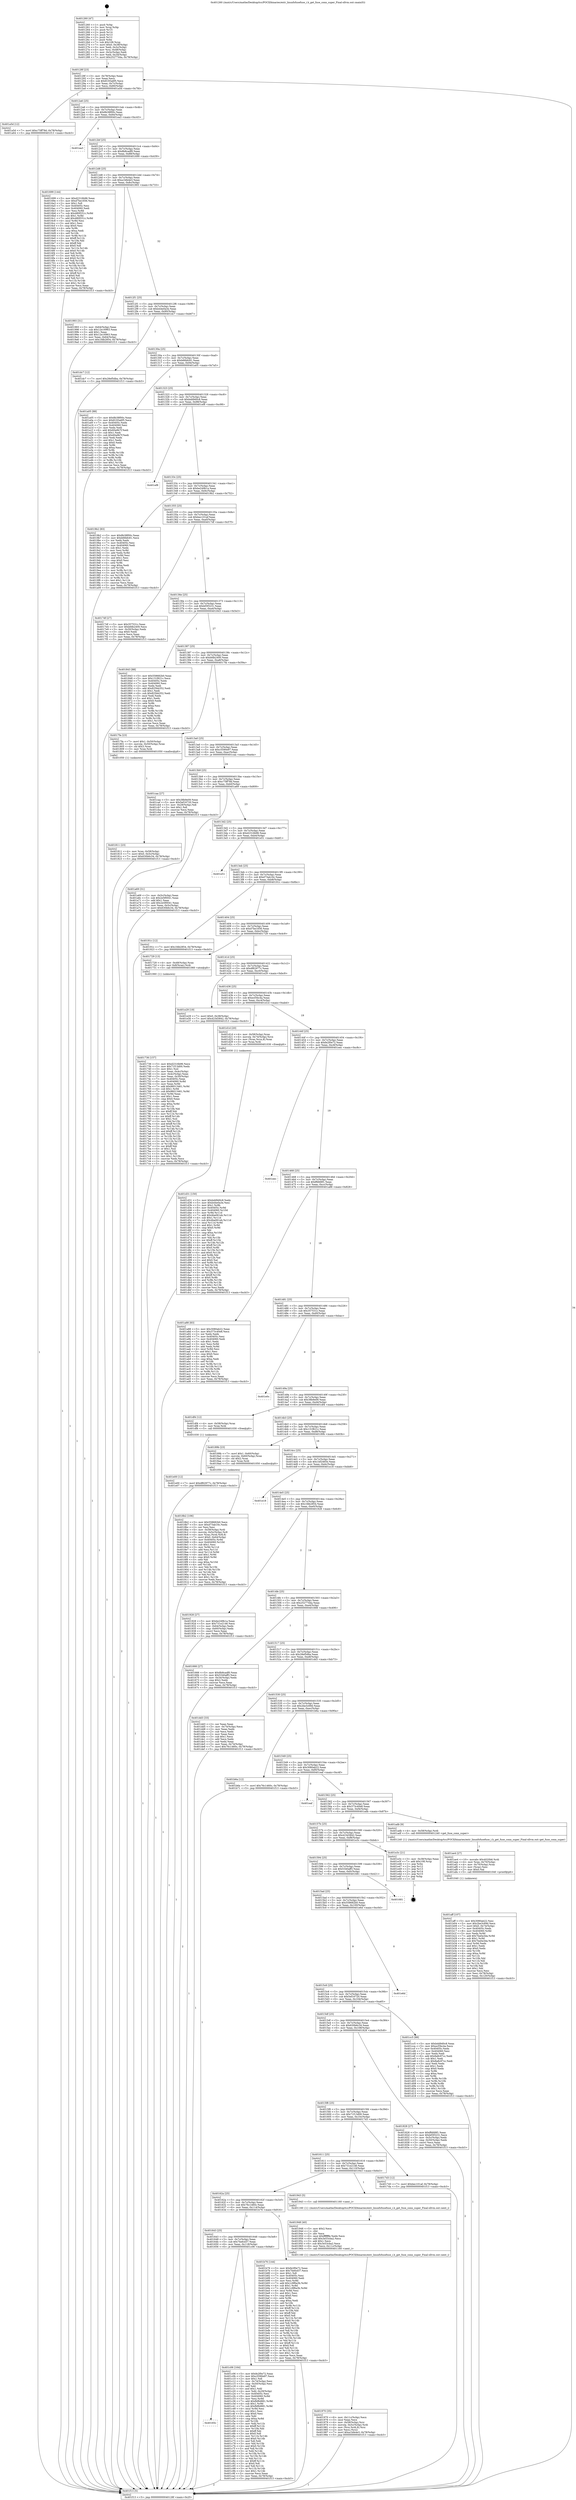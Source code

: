 digraph "0x401260" {
  label = "0x401260 (/mnt/c/Users/mathe/Desktop/tcc/POCII/binaries/extr_linuxfsfusefuse_i.h_get_fuse_conn_super_Final-ollvm.out::main(0))"
  labelloc = "t"
  node[shape=record]

  Entry [label="",width=0.3,height=0.3,shape=circle,fillcolor=black,style=filled]
  "0x40128f" [label="{
     0x40128f [23]\l
     | [instrs]\l
     &nbsp;&nbsp;0x40128f \<+3\>: mov -0x78(%rbp),%eax\l
     &nbsp;&nbsp;0x401292 \<+2\>: mov %eax,%ecx\l
     &nbsp;&nbsp;0x401294 \<+6\>: sub $0x8193a6f5,%ecx\l
     &nbsp;&nbsp;0x40129a \<+3\>: mov %eax,-0x7c(%rbp)\l
     &nbsp;&nbsp;0x40129d \<+3\>: mov %ecx,-0x80(%rbp)\l
     &nbsp;&nbsp;0x4012a0 \<+6\>: je 0000000000401a5d \<main+0x7fd\>\l
  }"]
  "0x401a5d" [label="{
     0x401a5d [12]\l
     | [instrs]\l
     &nbsp;&nbsp;0x401a5d \<+7\>: movl $0xc75ff78d,-0x78(%rbp)\l
     &nbsp;&nbsp;0x401a64 \<+5\>: jmp 0000000000401f13 \<main+0xcb3\>\l
  }"]
  "0x4012a6" [label="{
     0x4012a6 [25]\l
     | [instrs]\l
     &nbsp;&nbsp;0x4012a6 \<+5\>: jmp 00000000004012ab \<main+0x4b\>\l
     &nbsp;&nbsp;0x4012ab \<+3\>: mov -0x7c(%rbp),%eax\l
     &nbsp;&nbsp;0x4012ae \<+5\>: sub $0x8b38f00c,%eax\l
     &nbsp;&nbsp;0x4012b3 \<+6\>: mov %eax,-0x84(%rbp)\l
     &nbsp;&nbsp;0x4012b9 \<+6\>: je 0000000000401ea3 \<main+0xc43\>\l
  }"]
  Exit [label="",width=0.3,height=0.3,shape=circle,fillcolor=black,style=filled,peripheries=2]
  "0x401ea3" [label="{
     0x401ea3\l
  }", style=dashed]
  "0x4012bf" [label="{
     0x4012bf [25]\l
     | [instrs]\l
     &nbsp;&nbsp;0x4012bf \<+5\>: jmp 00000000004012c4 \<main+0x64\>\l
     &nbsp;&nbsp;0x4012c4 \<+3\>: mov -0x7c(%rbp),%eax\l
     &nbsp;&nbsp;0x4012c7 \<+5\>: sub $0x8b8cadf0,%eax\l
     &nbsp;&nbsp;0x4012cc \<+6\>: mov %eax,-0x88(%rbp)\l
     &nbsp;&nbsp;0x4012d2 \<+6\>: je 0000000000401699 \<main+0x439\>\l
  }"]
  "0x401e00" [label="{
     0x401e00 [12]\l
     | [instrs]\l
     &nbsp;&nbsp;0x401e00 \<+7\>: movl $0xdf62977c,-0x78(%rbp)\l
     &nbsp;&nbsp;0x401e07 \<+5\>: jmp 0000000000401f13 \<main+0xcb3\>\l
  }"]
  "0x401699" [label="{
     0x401699 [144]\l
     | [instrs]\l
     &nbsp;&nbsp;0x401699 \<+5\>: mov $0xd2316b96,%eax\l
     &nbsp;&nbsp;0x40169e \<+5\>: mov $0xd7be1656,%ecx\l
     &nbsp;&nbsp;0x4016a3 \<+2\>: mov $0x1,%dl\l
     &nbsp;&nbsp;0x4016a5 \<+7\>: mov 0x40405c,%esi\l
     &nbsp;&nbsp;0x4016ac \<+7\>: mov 0x404060,%edi\l
     &nbsp;&nbsp;0x4016b3 \<+3\>: mov %esi,%r8d\l
     &nbsp;&nbsp;0x4016b6 \<+7\>: sub $0x480f251c,%r8d\l
     &nbsp;&nbsp;0x4016bd \<+4\>: sub $0x1,%r8d\l
     &nbsp;&nbsp;0x4016c1 \<+7\>: add $0x480f251c,%r8d\l
     &nbsp;&nbsp;0x4016c8 \<+4\>: imul %r8d,%esi\l
     &nbsp;&nbsp;0x4016cc \<+3\>: and $0x1,%esi\l
     &nbsp;&nbsp;0x4016cf \<+3\>: cmp $0x0,%esi\l
     &nbsp;&nbsp;0x4016d2 \<+4\>: sete %r9b\l
     &nbsp;&nbsp;0x4016d6 \<+3\>: cmp $0xa,%edi\l
     &nbsp;&nbsp;0x4016d9 \<+4\>: setl %r10b\l
     &nbsp;&nbsp;0x4016dd \<+3\>: mov %r9b,%r11b\l
     &nbsp;&nbsp;0x4016e0 \<+4\>: xor $0xff,%r11b\l
     &nbsp;&nbsp;0x4016e4 \<+3\>: mov %r10b,%bl\l
     &nbsp;&nbsp;0x4016e7 \<+3\>: xor $0xff,%bl\l
     &nbsp;&nbsp;0x4016ea \<+3\>: xor $0x0,%dl\l
     &nbsp;&nbsp;0x4016ed \<+3\>: mov %r11b,%r14b\l
     &nbsp;&nbsp;0x4016f0 \<+4\>: and $0x0,%r14b\l
     &nbsp;&nbsp;0x4016f4 \<+3\>: and %dl,%r9b\l
     &nbsp;&nbsp;0x4016f7 \<+3\>: mov %bl,%r15b\l
     &nbsp;&nbsp;0x4016fa \<+4\>: and $0x0,%r15b\l
     &nbsp;&nbsp;0x4016fe \<+3\>: and %dl,%r10b\l
     &nbsp;&nbsp;0x401701 \<+3\>: or %r9b,%r14b\l
     &nbsp;&nbsp;0x401704 \<+3\>: or %r10b,%r15b\l
     &nbsp;&nbsp;0x401707 \<+3\>: xor %r15b,%r14b\l
     &nbsp;&nbsp;0x40170a \<+3\>: or %bl,%r11b\l
     &nbsp;&nbsp;0x40170d \<+4\>: xor $0xff,%r11b\l
     &nbsp;&nbsp;0x401711 \<+3\>: or $0x0,%dl\l
     &nbsp;&nbsp;0x401714 \<+3\>: and %dl,%r11b\l
     &nbsp;&nbsp;0x401717 \<+3\>: or %r11b,%r14b\l
     &nbsp;&nbsp;0x40171a \<+4\>: test $0x1,%r14b\l
     &nbsp;&nbsp;0x40171e \<+3\>: cmovne %ecx,%eax\l
     &nbsp;&nbsp;0x401721 \<+3\>: mov %eax,-0x78(%rbp)\l
     &nbsp;&nbsp;0x401724 \<+5\>: jmp 0000000000401f13 \<main+0xcb3\>\l
  }"]
  "0x4012d8" [label="{
     0x4012d8 [25]\l
     | [instrs]\l
     &nbsp;&nbsp;0x4012d8 \<+5\>: jmp 00000000004012dd \<main+0x7d\>\l
     &nbsp;&nbsp;0x4012dd \<+3\>: mov -0x7c(%rbp),%eax\l
     &nbsp;&nbsp;0x4012e0 \<+5\>: sub $0xa1bfe4e3,%eax\l
     &nbsp;&nbsp;0x4012e5 \<+6\>: mov %eax,-0x8c(%rbp)\l
     &nbsp;&nbsp;0x4012eb \<+6\>: je 0000000000401993 \<main+0x733\>\l
  }"]
  "0x401d31" [label="{
     0x401d31 [150]\l
     | [instrs]\l
     &nbsp;&nbsp;0x401d31 \<+5\>: mov $0xbdd9d0c8,%edx\l
     &nbsp;&nbsp;0x401d36 \<+5\>: mov $0xb44e0a3e,%esi\l
     &nbsp;&nbsp;0x401d3b \<+3\>: mov $0x1,%r8b\l
     &nbsp;&nbsp;0x401d3e \<+8\>: mov 0x40405c,%r9d\l
     &nbsp;&nbsp;0x401d46 \<+8\>: mov 0x404060,%r10d\l
     &nbsp;&nbsp;0x401d4e \<+3\>: mov %r9d,%r11d\l
     &nbsp;&nbsp;0x401d51 \<+7\>: add $0x4ba061eb,%r11d\l
     &nbsp;&nbsp;0x401d58 \<+4\>: sub $0x1,%r11d\l
     &nbsp;&nbsp;0x401d5c \<+7\>: sub $0x4ba061eb,%r11d\l
     &nbsp;&nbsp;0x401d63 \<+4\>: imul %r11d,%r9d\l
     &nbsp;&nbsp;0x401d67 \<+4\>: and $0x1,%r9d\l
     &nbsp;&nbsp;0x401d6b \<+4\>: cmp $0x0,%r9d\l
     &nbsp;&nbsp;0x401d6f \<+3\>: sete %bl\l
     &nbsp;&nbsp;0x401d72 \<+4\>: cmp $0xa,%r10d\l
     &nbsp;&nbsp;0x401d76 \<+4\>: setl %r14b\l
     &nbsp;&nbsp;0x401d7a \<+3\>: mov %bl,%r15b\l
     &nbsp;&nbsp;0x401d7d \<+4\>: xor $0xff,%r15b\l
     &nbsp;&nbsp;0x401d81 \<+3\>: mov %r14b,%r12b\l
     &nbsp;&nbsp;0x401d84 \<+4\>: xor $0xff,%r12b\l
     &nbsp;&nbsp;0x401d88 \<+4\>: xor $0x0,%r8b\l
     &nbsp;&nbsp;0x401d8c \<+3\>: mov %r15b,%r13b\l
     &nbsp;&nbsp;0x401d8f \<+4\>: and $0x0,%r13b\l
     &nbsp;&nbsp;0x401d93 \<+3\>: and %r8b,%bl\l
     &nbsp;&nbsp;0x401d96 \<+3\>: mov %r12b,%al\l
     &nbsp;&nbsp;0x401d99 \<+2\>: and $0x0,%al\l
     &nbsp;&nbsp;0x401d9b \<+3\>: and %r8b,%r14b\l
     &nbsp;&nbsp;0x401d9e \<+3\>: or %bl,%r13b\l
     &nbsp;&nbsp;0x401da1 \<+3\>: or %r14b,%al\l
     &nbsp;&nbsp;0x401da4 \<+3\>: xor %al,%r13b\l
     &nbsp;&nbsp;0x401da7 \<+3\>: or %r12b,%r15b\l
     &nbsp;&nbsp;0x401daa \<+4\>: xor $0xff,%r15b\l
     &nbsp;&nbsp;0x401dae \<+4\>: or $0x0,%r8b\l
     &nbsp;&nbsp;0x401db2 \<+3\>: and %r8b,%r15b\l
     &nbsp;&nbsp;0x401db5 \<+3\>: or %r15b,%r13b\l
     &nbsp;&nbsp;0x401db8 \<+4\>: test $0x1,%r13b\l
     &nbsp;&nbsp;0x401dbc \<+3\>: cmovne %esi,%edx\l
     &nbsp;&nbsp;0x401dbf \<+3\>: mov %edx,-0x78(%rbp)\l
     &nbsp;&nbsp;0x401dc2 \<+5\>: jmp 0000000000401f13 \<main+0xcb3\>\l
  }"]
  "0x401993" [label="{
     0x401993 [31]\l
     | [instrs]\l
     &nbsp;&nbsp;0x401993 \<+3\>: mov -0x64(%rbp),%eax\l
     &nbsp;&nbsp;0x401996 \<+5\>: sub $0x12e16963,%eax\l
     &nbsp;&nbsp;0x40199b \<+3\>: add $0x1,%eax\l
     &nbsp;&nbsp;0x40199e \<+5\>: add $0x12e16963,%eax\l
     &nbsp;&nbsp;0x4019a3 \<+3\>: mov %eax,-0x64(%rbp)\l
     &nbsp;&nbsp;0x4019a6 \<+7\>: movl $0x1fdb2854,-0x78(%rbp)\l
     &nbsp;&nbsp;0x4019ad \<+5\>: jmp 0000000000401f13 \<main+0xcb3\>\l
  }"]
  "0x4012f1" [label="{
     0x4012f1 [25]\l
     | [instrs]\l
     &nbsp;&nbsp;0x4012f1 \<+5\>: jmp 00000000004012f6 \<main+0x96\>\l
     &nbsp;&nbsp;0x4012f6 \<+3\>: mov -0x7c(%rbp),%eax\l
     &nbsp;&nbsp;0x4012f9 \<+5\>: sub $0xb44e0a3e,%eax\l
     &nbsp;&nbsp;0x4012fe \<+6\>: mov %eax,-0x90(%rbp)\l
     &nbsp;&nbsp;0x401304 \<+6\>: je 0000000000401dc7 \<main+0xb67\>\l
  }"]
  "0x40165c" [label="{
     0x40165c\l
  }", style=dashed]
  "0x401dc7" [label="{
     0x401dc7 [12]\l
     | [instrs]\l
     &nbsp;&nbsp;0x401dc7 \<+7\>: movl $0x28ef5dba,-0x78(%rbp)\l
     &nbsp;&nbsp;0x401dce \<+5\>: jmp 0000000000401f13 \<main+0xcb3\>\l
  }"]
  "0x40130a" [label="{
     0x40130a [25]\l
     | [instrs]\l
     &nbsp;&nbsp;0x40130a \<+5\>: jmp 000000000040130f \<main+0xaf\>\l
     &nbsp;&nbsp;0x40130f \<+3\>: mov -0x7c(%rbp),%eax\l
     &nbsp;&nbsp;0x401312 \<+5\>: sub $0xb66bfc81,%eax\l
     &nbsp;&nbsp;0x401317 \<+6\>: mov %eax,-0x94(%rbp)\l
     &nbsp;&nbsp;0x40131d \<+6\>: je 0000000000401a05 \<main+0x7a5\>\l
  }"]
  "0x401c06" [label="{
     0x401c06 [164]\l
     | [instrs]\l
     &nbsp;&nbsp;0x401c06 \<+5\>: mov $0xfe2f0e72,%eax\l
     &nbsp;&nbsp;0x401c0b \<+5\>: mov $0xc5590e97,%ecx\l
     &nbsp;&nbsp;0x401c10 \<+2\>: mov $0x1,%dl\l
     &nbsp;&nbsp;0x401c12 \<+3\>: mov -0x74(%rbp),%esi\l
     &nbsp;&nbsp;0x401c15 \<+3\>: cmp -0x50(%rbp),%esi\l
     &nbsp;&nbsp;0x401c18 \<+4\>: setl %dil\l
     &nbsp;&nbsp;0x401c1c \<+4\>: and $0x1,%dil\l
     &nbsp;&nbsp;0x401c20 \<+4\>: mov %dil,-0x29(%rbp)\l
     &nbsp;&nbsp;0x401c24 \<+7\>: mov 0x40405c,%esi\l
     &nbsp;&nbsp;0x401c2b \<+8\>: mov 0x404060,%r8d\l
     &nbsp;&nbsp;0x401c33 \<+3\>: mov %esi,%r9d\l
     &nbsp;&nbsp;0x401c36 \<+7\>: add $0xfbf6d881,%r9d\l
     &nbsp;&nbsp;0x401c3d \<+4\>: sub $0x1,%r9d\l
     &nbsp;&nbsp;0x401c41 \<+7\>: sub $0xfbf6d881,%r9d\l
     &nbsp;&nbsp;0x401c48 \<+4\>: imul %r9d,%esi\l
     &nbsp;&nbsp;0x401c4c \<+3\>: and $0x1,%esi\l
     &nbsp;&nbsp;0x401c4f \<+3\>: cmp $0x0,%esi\l
     &nbsp;&nbsp;0x401c52 \<+4\>: sete %dil\l
     &nbsp;&nbsp;0x401c56 \<+4\>: cmp $0xa,%r8d\l
     &nbsp;&nbsp;0x401c5a \<+4\>: setl %r10b\l
     &nbsp;&nbsp;0x401c5e \<+3\>: mov %dil,%r11b\l
     &nbsp;&nbsp;0x401c61 \<+4\>: xor $0xff,%r11b\l
     &nbsp;&nbsp;0x401c65 \<+3\>: mov %r10b,%bl\l
     &nbsp;&nbsp;0x401c68 \<+3\>: xor $0xff,%bl\l
     &nbsp;&nbsp;0x401c6b \<+3\>: xor $0x0,%dl\l
     &nbsp;&nbsp;0x401c6e \<+3\>: mov %r11b,%r14b\l
     &nbsp;&nbsp;0x401c71 \<+4\>: and $0x0,%r14b\l
     &nbsp;&nbsp;0x401c75 \<+3\>: and %dl,%dil\l
     &nbsp;&nbsp;0x401c78 \<+3\>: mov %bl,%r15b\l
     &nbsp;&nbsp;0x401c7b \<+4\>: and $0x0,%r15b\l
     &nbsp;&nbsp;0x401c7f \<+3\>: and %dl,%r10b\l
     &nbsp;&nbsp;0x401c82 \<+3\>: or %dil,%r14b\l
     &nbsp;&nbsp;0x401c85 \<+3\>: or %r10b,%r15b\l
     &nbsp;&nbsp;0x401c88 \<+3\>: xor %r15b,%r14b\l
     &nbsp;&nbsp;0x401c8b \<+3\>: or %bl,%r11b\l
     &nbsp;&nbsp;0x401c8e \<+4\>: xor $0xff,%r11b\l
     &nbsp;&nbsp;0x401c92 \<+3\>: or $0x0,%dl\l
     &nbsp;&nbsp;0x401c95 \<+3\>: and %dl,%r11b\l
     &nbsp;&nbsp;0x401c98 \<+3\>: or %r11b,%r14b\l
     &nbsp;&nbsp;0x401c9b \<+4\>: test $0x1,%r14b\l
     &nbsp;&nbsp;0x401c9f \<+3\>: cmovne %ecx,%eax\l
     &nbsp;&nbsp;0x401ca2 \<+3\>: mov %eax,-0x78(%rbp)\l
     &nbsp;&nbsp;0x401ca5 \<+5\>: jmp 0000000000401f13 \<main+0xcb3\>\l
  }"]
  "0x401a05" [label="{
     0x401a05 [88]\l
     | [instrs]\l
     &nbsp;&nbsp;0x401a05 \<+5\>: mov $0x8b38f00c,%eax\l
     &nbsp;&nbsp;0x401a0a \<+5\>: mov $0x8193a6f5,%ecx\l
     &nbsp;&nbsp;0x401a0f \<+7\>: mov 0x40405c,%edx\l
     &nbsp;&nbsp;0x401a16 \<+7\>: mov 0x404060,%esi\l
     &nbsp;&nbsp;0x401a1d \<+2\>: mov %edx,%edi\l
     &nbsp;&nbsp;0x401a1f \<+6\>: add $0x60a9b7f,%edi\l
     &nbsp;&nbsp;0x401a25 \<+3\>: sub $0x1,%edi\l
     &nbsp;&nbsp;0x401a28 \<+6\>: sub $0x60a9b7f,%edi\l
     &nbsp;&nbsp;0x401a2e \<+3\>: imul %edi,%edx\l
     &nbsp;&nbsp;0x401a31 \<+3\>: and $0x1,%edx\l
     &nbsp;&nbsp;0x401a34 \<+3\>: cmp $0x0,%edx\l
     &nbsp;&nbsp;0x401a37 \<+4\>: sete %r8b\l
     &nbsp;&nbsp;0x401a3b \<+3\>: cmp $0xa,%esi\l
     &nbsp;&nbsp;0x401a3e \<+4\>: setl %r9b\l
     &nbsp;&nbsp;0x401a42 \<+3\>: mov %r8b,%r10b\l
     &nbsp;&nbsp;0x401a45 \<+3\>: and %r9b,%r10b\l
     &nbsp;&nbsp;0x401a48 \<+3\>: xor %r9b,%r8b\l
     &nbsp;&nbsp;0x401a4b \<+3\>: or %r8b,%r10b\l
     &nbsp;&nbsp;0x401a4e \<+4\>: test $0x1,%r10b\l
     &nbsp;&nbsp;0x401a52 \<+3\>: cmovne %ecx,%eax\l
     &nbsp;&nbsp;0x401a55 \<+3\>: mov %eax,-0x78(%rbp)\l
     &nbsp;&nbsp;0x401a58 \<+5\>: jmp 0000000000401f13 \<main+0xcb3\>\l
  }"]
  "0x401323" [label="{
     0x401323 [25]\l
     | [instrs]\l
     &nbsp;&nbsp;0x401323 \<+5\>: jmp 0000000000401328 \<main+0xc8\>\l
     &nbsp;&nbsp;0x401328 \<+3\>: mov -0x7c(%rbp),%eax\l
     &nbsp;&nbsp;0x40132b \<+5\>: sub $0xbdd9d0c8,%eax\l
     &nbsp;&nbsp;0x401330 \<+6\>: mov %eax,-0x98(%rbp)\l
     &nbsp;&nbsp;0x401336 \<+6\>: je 0000000000401ef8 \<main+0xc98\>\l
  }"]
  "0x401643" [label="{
     0x401643 [25]\l
     | [instrs]\l
     &nbsp;&nbsp;0x401643 \<+5\>: jmp 0000000000401648 \<main+0x3e8\>\l
     &nbsp;&nbsp;0x401648 \<+3\>: mov -0x7c(%rbp),%eax\l
     &nbsp;&nbsp;0x40164b \<+5\>: sub $0x7befcd37,%eax\l
     &nbsp;&nbsp;0x401650 \<+6\>: mov %eax,-0x118(%rbp)\l
     &nbsp;&nbsp;0x401656 \<+6\>: je 0000000000401c06 \<main+0x9a6\>\l
  }"]
  "0x401ef8" [label="{
     0x401ef8\l
  }", style=dashed]
  "0x40133c" [label="{
     0x40133c [25]\l
     | [instrs]\l
     &nbsp;&nbsp;0x40133c \<+5\>: jmp 0000000000401341 \<main+0xe1\>\l
     &nbsp;&nbsp;0x401341 \<+3\>: mov -0x7c(%rbp),%eax\l
     &nbsp;&nbsp;0x401344 \<+5\>: sub $0xbe249b1a,%eax\l
     &nbsp;&nbsp;0x401349 \<+6\>: mov %eax,-0x9c(%rbp)\l
     &nbsp;&nbsp;0x40134f \<+6\>: je 00000000004019b2 \<main+0x752\>\l
  }"]
  "0x401b76" [label="{
     0x401b76 [144]\l
     | [instrs]\l
     &nbsp;&nbsp;0x401b76 \<+5\>: mov $0xfe2f0e72,%eax\l
     &nbsp;&nbsp;0x401b7b \<+5\>: mov $0x7befcd37,%ecx\l
     &nbsp;&nbsp;0x401b80 \<+2\>: mov $0x1,%dl\l
     &nbsp;&nbsp;0x401b82 \<+7\>: mov 0x40405c,%esi\l
     &nbsp;&nbsp;0x401b89 \<+7\>: mov 0x404060,%edi\l
     &nbsp;&nbsp;0x401b90 \<+3\>: mov %esi,%r8d\l
     &nbsp;&nbsp;0x401b93 \<+7\>: add $0x1c9f6a3b,%r8d\l
     &nbsp;&nbsp;0x401b9a \<+4\>: sub $0x1,%r8d\l
     &nbsp;&nbsp;0x401b9e \<+7\>: sub $0x1c9f6a3b,%r8d\l
     &nbsp;&nbsp;0x401ba5 \<+4\>: imul %r8d,%esi\l
     &nbsp;&nbsp;0x401ba9 \<+3\>: and $0x1,%esi\l
     &nbsp;&nbsp;0x401bac \<+3\>: cmp $0x0,%esi\l
     &nbsp;&nbsp;0x401baf \<+4\>: sete %r9b\l
     &nbsp;&nbsp;0x401bb3 \<+3\>: cmp $0xa,%edi\l
     &nbsp;&nbsp;0x401bb6 \<+4\>: setl %r10b\l
     &nbsp;&nbsp;0x401bba \<+3\>: mov %r9b,%r11b\l
     &nbsp;&nbsp;0x401bbd \<+4\>: xor $0xff,%r11b\l
     &nbsp;&nbsp;0x401bc1 \<+3\>: mov %r10b,%bl\l
     &nbsp;&nbsp;0x401bc4 \<+3\>: xor $0xff,%bl\l
     &nbsp;&nbsp;0x401bc7 \<+3\>: xor $0x0,%dl\l
     &nbsp;&nbsp;0x401bca \<+3\>: mov %r11b,%r14b\l
     &nbsp;&nbsp;0x401bcd \<+4\>: and $0x0,%r14b\l
     &nbsp;&nbsp;0x401bd1 \<+3\>: and %dl,%r9b\l
     &nbsp;&nbsp;0x401bd4 \<+3\>: mov %bl,%r15b\l
     &nbsp;&nbsp;0x401bd7 \<+4\>: and $0x0,%r15b\l
     &nbsp;&nbsp;0x401bdb \<+3\>: and %dl,%r10b\l
     &nbsp;&nbsp;0x401bde \<+3\>: or %r9b,%r14b\l
     &nbsp;&nbsp;0x401be1 \<+3\>: or %r10b,%r15b\l
     &nbsp;&nbsp;0x401be4 \<+3\>: xor %r15b,%r14b\l
     &nbsp;&nbsp;0x401be7 \<+3\>: or %bl,%r11b\l
     &nbsp;&nbsp;0x401bea \<+4\>: xor $0xff,%r11b\l
     &nbsp;&nbsp;0x401bee \<+3\>: or $0x0,%dl\l
     &nbsp;&nbsp;0x401bf1 \<+3\>: and %dl,%r11b\l
     &nbsp;&nbsp;0x401bf4 \<+3\>: or %r11b,%r14b\l
     &nbsp;&nbsp;0x401bf7 \<+4\>: test $0x1,%r14b\l
     &nbsp;&nbsp;0x401bfb \<+3\>: cmovne %ecx,%eax\l
     &nbsp;&nbsp;0x401bfe \<+3\>: mov %eax,-0x78(%rbp)\l
     &nbsp;&nbsp;0x401c01 \<+5\>: jmp 0000000000401f13 \<main+0xcb3\>\l
  }"]
  "0x4019b2" [label="{
     0x4019b2 [83]\l
     | [instrs]\l
     &nbsp;&nbsp;0x4019b2 \<+5\>: mov $0x8b38f00c,%eax\l
     &nbsp;&nbsp;0x4019b7 \<+5\>: mov $0xb66bfc81,%ecx\l
     &nbsp;&nbsp;0x4019bc \<+2\>: xor %edx,%edx\l
     &nbsp;&nbsp;0x4019be \<+7\>: mov 0x40405c,%esi\l
     &nbsp;&nbsp;0x4019c5 \<+7\>: mov 0x404060,%edi\l
     &nbsp;&nbsp;0x4019cc \<+3\>: sub $0x1,%edx\l
     &nbsp;&nbsp;0x4019cf \<+3\>: mov %esi,%r8d\l
     &nbsp;&nbsp;0x4019d2 \<+3\>: add %edx,%r8d\l
     &nbsp;&nbsp;0x4019d5 \<+4\>: imul %r8d,%esi\l
     &nbsp;&nbsp;0x4019d9 \<+3\>: and $0x1,%esi\l
     &nbsp;&nbsp;0x4019dc \<+3\>: cmp $0x0,%esi\l
     &nbsp;&nbsp;0x4019df \<+4\>: sete %r9b\l
     &nbsp;&nbsp;0x4019e3 \<+3\>: cmp $0xa,%edi\l
     &nbsp;&nbsp;0x4019e6 \<+4\>: setl %r10b\l
     &nbsp;&nbsp;0x4019ea \<+3\>: mov %r9b,%r11b\l
     &nbsp;&nbsp;0x4019ed \<+3\>: and %r10b,%r11b\l
     &nbsp;&nbsp;0x4019f0 \<+3\>: xor %r10b,%r9b\l
     &nbsp;&nbsp;0x4019f3 \<+3\>: or %r9b,%r11b\l
     &nbsp;&nbsp;0x4019f6 \<+4\>: test $0x1,%r11b\l
     &nbsp;&nbsp;0x4019fa \<+3\>: cmovne %ecx,%eax\l
     &nbsp;&nbsp;0x4019fd \<+3\>: mov %eax,-0x78(%rbp)\l
     &nbsp;&nbsp;0x401a00 \<+5\>: jmp 0000000000401f13 \<main+0xcb3\>\l
  }"]
  "0x401355" [label="{
     0x401355 [25]\l
     | [instrs]\l
     &nbsp;&nbsp;0x401355 \<+5\>: jmp 000000000040135a \<main+0xfa\>\l
     &nbsp;&nbsp;0x40135a \<+3\>: mov -0x7c(%rbp),%eax\l
     &nbsp;&nbsp;0x40135d \<+5\>: sub $0xbec101af,%eax\l
     &nbsp;&nbsp;0x401362 \<+6\>: mov %eax,-0xa0(%rbp)\l
     &nbsp;&nbsp;0x401368 \<+6\>: je 00000000004017df \<main+0x57f\>\l
  }"]
  "0x401aff" [label="{
     0x401aff [107]\l
     | [instrs]\l
     &nbsp;&nbsp;0x401aff \<+5\>: mov $0x3080ab22,%esi\l
     &nbsp;&nbsp;0x401b04 \<+5\>: mov $0x2be3c69d,%ecx\l
     &nbsp;&nbsp;0x401b09 \<+7\>: movl $0x0,-0x74(%rbp)\l
     &nbsp;&nbsp;0x401b10 \<+7\>: mov 0x40405c,%edx\l
     &nbsp;&nbsp;0x401b17 \<+8\>: mov 0x404060,%r8d\l
     &nbsp;&nbsp;0x401b1f \<+3\>: mov %edx,%r9d\l
     &nbsp;&nbsp;0x401b22 \<+7\>: add $0x7ba0a3da,%r9d\l
     &nbsp;&nbsp;0x401b29 \<+4\>: sub $0x1,%r9d\l
     &nbsp;&nbsp;0x401b2d \<+7\>: sub $0x7ba0a3da,%r9d\l
     &nbsp;&nbsp;0x401b34 \<+4\>: imul %r9d,%edx\l
     &nbsp;&nbsp;0x401b38 \<+3\>: and $0x1,%edx\l
     &nbsp;&nbsp;0x401b3b \<+3\>: cmp $0x0,%edx\l
     &nbsp;&nbsp;0x401b3e \<+4\>: sete %r10b\l
     &nbsp;&nbsp;0x401b42 \<+4\>: cmp $0xa,%r8d\l
     &nbsp;&nbsp;0x401b46 \<+4\>: setl %r11b\l
     &nbsp;&nbsp;0x401b4a \<+3\>: mov %r10b,%bl\l
     &nbsp;&nbsp;0x401b4d \<+3\>: and %r11b,%bl\l
     &nbsp;&nbsp;0x401b50 \<+3\>: xor %r11b,%r10b\l
     &nbsp;&nbsp;0x401b53 \<+3\>: or %r10b,%bl\l
     &nbsp;&nbsp;0x401b56 \<+3\>: test $0x1,%bl\l
     &nbsp;&nbsp;0x401b59 \<+3\>: cmovne %ecx,%esi\l
     &nbsp;&nbsp;0x401b5c \<+3\>: mov %esi,-0x78(%rbp)\l
     &nbsp;&nbsp;0x401b5f \<+6\>: mov %eax,-0x120(%rbp)\l
     &nbsp;&nbsp;0x401b65 \<+5\>: jmp 0000000000401f13 \<main+0xcb3\>\l
  }"]
  "0x4017df" [label="{
     0x4017df [27]\l
     | [instrs]\l
     &nbsp;&nbsp;0x4017df \<+5\>: mov $0x357531c,%eax\l
     &nbsp;&nbsp;0x4017e4 \<+5\>: mov $0xbfdb2400,%ecx\l
     &nbsp;&nbsp;0x4017e9 \<+3\>: mov -0x30(%rbp),%edx\l
     &nbsp;&nbsp;0x4017ec \<+3\>: cmp $0x0,%edx\l
     &nbsp;&nbsp;0x4017ef \<+3\>: cmove %ecx,%eax\l
     &nbsp;&nbsp;0x4017f2 \<+3\>: mov %eax,-0x78(%rbp)\l
     &nbsp;&nbsp;0x4017f5 \<+5\>: jmp 0000000000401f13 \<main+0xcb3\>\l
  }"]
  "0x40136e" [label="{
     0x40136e [25]\l
     | [instrs]\l
     &nbsp;&nbsp;0x40136e \<+5\>: jmp 0000000000401373 \<main+0x113\>\l
     &nbsp;&nbsp;0x401373 \<+3\>: mov -0x7c(%rbp),%eax\l
     &nbsp;&nbsp;0x401376 \<+5\>: sub $0xbf3f3231,%eax\l
     &nbsp;&nbsp;0x40137b \<+6\>: mov %eax,-0xa4(%rbp)\l
     &nbsp;&nbsp;0x401381 \<+6\>: je 0000000000401843 \<main+0x5e3\>\l
  }"]
  "0x401ae4" [label="{
     0x401ae4 [27]\l
     | [instrs]\l
     &nbsp;&nbsp;0x401ae4 \<+10\>: movabs $0x4020b6,%rdi\l
     &nbsp;&nbsp;0x401aee \<+4\>: mov %rax,-0x70(%rbp)\l
     &nbsp;&nbsp;0x401af2 \<+4\>: mov -0x70(%rbp),%rax\l
     &nbsp;&nbsp;0x401af6 \<+2\>: mov (%rax),%esi\l
     &nbsp;&nbsp;0x401af8 \<+2\>: mov $0x0,%al\l
     &nbsp;&nbsp;0x401afa \<+5\>: call 0000000000401040 \<printf@plt\>\l
     | [calls]\l
     &nbsp;&nbsp;0x401040 \{1\} (unknown)\l
  }"]
  "0x401843" [label="{
     0x401843 [88]\l
     | [instrs]\l
     &nbsp;&nbsp;0x401843 \<+5\>: mov $0x558682b0,%eax\l
     &nbsp;&nbsp;0x401848 \<+5\>: mov $0x131f621c,%ecx\l
     &nbsp;&nbsp;0x40184d \<+7\>: mov 0x40405c,%edx\l
     &nbsp;&nbsp;0x401854 \<+7\>: mov 0x404060,%esi\l
     &nbsp;&nbsp;0x40185b \<+2\>: mov %edx,%edi\l
     &nbsp;&nbsp;0x40185d \<+6\>: add $0x825bb352,%edi\l
     &nbsp;&nbsp;0x401863 \<+3\>: sub $0x1,%edi\l
     &nbsp;&nbsp;0x401866 \<+6\>: sub $0x825bb352,%edi\l
     &nbsp;&nbsp;0x40186c \<+3\>: imul %edi,%edx\l
     &nbsp;&nbsp;0x40186f \<+3\>: and $0x1,%edx\l
     &nbsp;&nbsp;0x401872 \<+3\>: cmp $0x0,%edx\l
     &nbsp;&nbsp;0x401875 \<+4\>: sete %r8b\l
     &nbsp;&nbsp;0x401879 \<+3\>: cmp $0xa,%esi\l
     &nbsp;&nbsp;0x40187c \<+4\>: setl %r9b\l
     &nbsp;&nbsp;0x401880 \<+3\>: mov %r8b,%r10b\l
     &nbsp;&nbsp;0x401883 \<+3\>: and %r9b,%r10b\l
     &nbsp;&nbsp;0x401886 \<+3\>: xor %r9b,%r8b\l
     &nbsp;&nbsp;0x401889 \<+3\>: or %r8b,%r10b\l
     &nbsp;&nbsp;0x40188c \<+4\>: test $0x1,%r10b\l
     &nbsp;&nbsp;0x401890 \<+3\>: cmovne %ecx,%eax\l
     &nbsp;&nbsp;0x401893 \<+3\>: mov %eax,-0x78(%rbp)\l
     &nbsp;&nbsp;0x401896 \<+5\>: jmp 0000000000401f13 \<main+0xcb3\>\l
  }"]
  "0x401387" [label="{
     0x401387 [25]\l
     | [instrs]\l
     &nbsp;&nbsp;0x401387 \<+5\>: jmp 000000000040138c \<main+0x12c\>\l
     &nbsp;&nbsp;0x40138c \<+3\>: mov -0x7c(%rbp),%eax\l
     &nbsp;&nbsp;0x40138f \<+5\>: sub $0xbfdb2400,%eax\l
     &nbsp;&nbsp;0x401394 \<+6\>: mov %eax,-0xa8(%rbp)\l
     &nbsp;&nbsp;0x40139a \<+6\>: je 00000000004017fa \<main+0x59a\>\l
  }"]
  "0x401970" [label="{
     0x401970 [35]\l
     | [instrs]\l
     &nbsp;&nbsp;0x401970 \<+6\>: mov -0x11c(%rbp),%ecx\l
     &nbsp;&nbsp;0x401976 \<+3\>: imul %eax,%ecx\l
     &nbsp;&nbsp;0x401979 \<+4\>: mov -0x58(%rbp),%rsi\l
     &nbsp;&nbsp;0x40197d \<+4\>: movslq -0x5c(%rbp),%rdi\l
     &nbsp;&nbsp;0x401981 \<+4\>: mov (%rsi,%rdi,8),%rsi\l
     &nbsp;&nbsp;0x401985 \<+2\>: mov %ecx,(%rsi)\l
     &nbsp;&nbsp;0x401987 \<+7\>: movl $0xa1bfe4e3,-0x78(%rbp)\l
     &nbsp;&nbsp;0x40198e \<+5\>: jmp 0000000000401f13 \<main+0xcb3\>\l
  }"]
  "0x4017fa" [label="{
     0x4017fa [23]\l
     | [instrs]\l
     &nbsp;&nbsp;0x4017fa \<+7\>: movl $0x1,-0x50(%rbp)\l
     &nbsp;&nbsp;0x401801 \<+4\>: movslq -0x50(%rbp),%rax\l
     &nbsp;&nbsp;0x401805 \<+4\>: shl $0x3,%rax\l
     &nbsp;&nbsp;0x401809 \<+3\>: mov %rax,%rdi\l
     &nbsp;&nbsp;0x40180c \<+5\>: call 0000000000401050 \<malloc@plt\>\l
     | [calls]\l
     &nbsp;&nbsp;0x401050 \{1\} (unknown)\l
  }"]
  "0x4013a0" [label="{
     0x4013a0 [25]\l
     | [instrs]\l
     &nbsp;&nbsp;0x4013a0 \<+5\>: jmp 00000000004013a5 \<main+0x145\>\l
     &nbsp;&nbsp;0x4013a5 \<+3\>: mov -0x7c(%rbp),%eax\l
     &nbsp;&nbsp;0x4013a8 \<+5\>: sub $0xc5590e97,%eax\l
     &nbsp;&nbsp;0x4013ad \<+6\>: mov %eax,-0xac(%rbp)\l
     &nbsp;&nbsp;0x4013b3 \<+6\>: je 0000000000401caa \<main+0xa4a\>\l
  }"]
  "0x401948" [label="{
     0x401948 [40]\l
     | [instrs]\l
     &nbsp;&nbsp;0x401948 \<+5\>: mov $0x2,%ecx\l
     &nbsp;&nbsp;0x40194d \<+1\>: cltd\l
     &nbsp;&nbsp;0x40194e \<+2\>: idiv %ecx\l
     &nbsp;&nbsp;0x401950 \<+6\>: imul $0xfffffffe,%edx,%ecx\l
     &nbsp;&nbsp;0x401956 \<+6\>: add $0x3e53cba2,%ecx\l
     &nbsp;&nbsp;0x40195c \<+3\>: add $0x1,%ecx\l
     &nbsp;&nbsp;0x40195f \<+6\>: sub $0x3e53cba2,%ecx\l
     &nbsp;&nbsp;0x401965 \<+6\>: mov %ecx,-0x11c(%rbp)\l
     &nbsp;&nbsp;0x40196b \<+5\>: call 0000000000401160 \<next_i\>\l
     | [calls]\l
     &nbsp;&nbsp;0x401160 \{1\} (/mnt/c/Users/mathe/Desktop/tcc/POCII/binaries/extr_linuxfsfusefuse_i.h_get_fuse_conn_super_Final-ollvm.out::next_i)\l
  }"]
  "0x401caa" [label="{
     0x401caa [27]\l
     | [instrs]\l
     &nbsp;&nbsp;0x401caa \<+5\>: mov $0x38b9e09,%eax\l
     &nbsp;&nbsp;0x401caf \<+5\>: mov $0x5ef16720,%ecx\l
     &nbsp;&nbsp;0x401cb4 \<+3\>: mov -0x29(%rbp),%dl\l
     &nbsp;&nbsp;0x401cb7 \<+3\>: test $0x1,%dl\l
     &nbsp;&nbsp;0x401cba \<+3\>: cmovne %ecx,%eax\l
     &nbsp;&nbsp;0x401cbd \<+3\>: mov %eax,-0x78(%rbp)\l
     &nbsp;&nbsp;0x401cc0 \<+5\>: jmp 0000000000401f13 \<main+0xcb3\>\l
  }"]
  "0x4013b9" [label="{
     0x4013b9 [25]\l
     | [instrs]\l
     &nbsp;&nbsp;0x4013b9 \<+5\>: jmp 00000000004013be \<main+0x15e\>\l
     &nbsp;&nbsp;0x4013be \<+3\>: mov -0x7c(%rbp),%eax\l
     &nbsp;&nbsp;0x4013c1 \<+5\>: sub $0xc75ff78d,%eax\l
     &nbsp;&nbsp;0x4013c6 \<+6\>: mov %eax,-0xb0(%rbp)\l
     &nbsp;&nbsp;0x4013cc \<+6\>: je 0000000000401a69 \<main+0x809\>\l
  }"]
  "0x40162a" [label="{
     0x40162a [25]\l
     | [instrs]\l
     &nbsp;&nbsp;0x40162a \<+5\>: jmp 000000000040162f \<main+0x3cf\>\l
     &nbsp;&nbsp;0x40162f \<+3\>: mov -0x7c(%rbp),%eax\l
     &nbsp;&nbsp;0x401632 \<+5\>: sub $0x76c1460c,%eax\l
     &nbsp;&nbsp;0x401637 \<+6\>: mov %eax,-0x114(%rbp)\l
     &nbsp;&nbsp;0x40163d \<+6\>: je 0000000000401b76 \<main+0x916\>\l
  }"]
  "0x401a69" [label="{
     0x401a69 [31]\l
     | [instrs]\l
     &nbsp;&nbsp;0x401a69 \<+3\>: mov -0x5c(%rbp),%eax\l
     &nbsp;&nbsp;0x401a6c \<+5\>: sub $0x2e5f0041,%eax\l
     &nbsp;&nbsp;0x401a71 \<+3\>: add $0x1,%eax\l
     &nbsp;&nbsp;0x401a74 \<+5\>: add $0x2e5f0041,%eax\l
     &nbsp;&nbsp;0x401a79 \<+3\>: mov %eax,-0x5c(%rbp)\l
     &nbsp;&nbsp;0x401a7c \<+7\>: movl $0x630b6c34,-0x78(%rbp)\l
     &nbsp;&nbsp;0x401a83 \<+5\>: jmp 0000000000401f13 \<main+0xcb3\>\l
  }"]
  "0x4013d2" [label="{
     0x4013d2 [25]\l
     | [instrs]\l
     &nbsp;&nbsp;0x4013d2 \<+5\>: jmp 00000000004013d7 \<main+0x177\>\l
     &nbsp;&nbsp;0x4013d7 \<+3\>: mov -0x7c(%rbp),%eax\l
     &nbsp;&nbsp;0x4013da \<+5\>: sub $0xd2316b96,%eax\l
     &nbsp;&nbsp;0x4013df \<+6\>: mov %eax,-0xb4(%rbp)\l
     &nbsp;&nbsp;0x4013e5 \<+6\>: je 0000000000401e51 \<main+0xbf1\>\l
  }"]
  "0x401943" [label="{
     0x401943 [5]\l
     | [instrs]\l
     &nbsp;&nbsp;0x401943 \<+5\>: call 0000000000401160 \<next_i\>\l
     | [calls]\l
     &nbsp;&nbsp;0x401160 \{1\} (/mnt/c/Users/mathe/Desktop/tcc/POCII/binaries/extr_linuxfsfusefuse_i.h_get_fuse_conn_super_Final-ollvm.out::next_i)\l
  }"]
  "0x401e51" [label="{
     0x401e51\l
  }", style=dashed]
  "0x4013eb" [label="{
     0x4013eb [25]\l
     | [instrs]\l
     &nbsp;&nbsp;0x4013eb \<+5\>: jmp 00000000004013f0 \<main+0x190\>\l
     &nbsp;&nbsp;0x4013f0 \<+3\>: mov -0x7c(%rbp),%eax\l
     &nbsp;&nbsp;0x4013f3 \<+5\>: sub $0xd73ab16c,%eax\l
     &nbsp;&nbsp;0x4013f8 \<+6\>: mov %eax,-0xb8(%rbp)\l
     &nbsp;&nbsp;0x4013fe \<+6\>: je 000000000040191c \<main+0x6bc\>\l
  }"]
  "0x4018b2" [label="{
     0x4018b2 [106]\l
     | [instrs]\l
     &nbsp;&nbsp;0x4018b2 \<+5\>: mov $0x558682b0,%ecx\l
     &nbsp;&nbsp;0x4018b7 \<+5\>: mov $0xd73ab16c,%edx\l
     &nbsp;&nbsp;0x4018bc \<+2\>: xor %esi,%esi\l
     &nbsp;&nbsp;0x4018be \<+4\>: mov -0x58(%rbp),%rdi\l
     &nbsp;&nbsp;0x4018c2 \<+4\>: movslq -0x5c(%rbp),%r8\l
     &nbsp;&nbsp;0x4018c6 \<+4\>: mov %rax,(%rdi,%r8,8)\l
     &nbsp;&nbsp;0x4018ca \<+7\>: movl $0x0,-0x64(%rbp)\l
     &nbsp;&nbsp;0x4018d1 \<+8\>: mov 0x40405c,%r9d\l
     &nbsp;&nbsp;0x4018d9 \<+8\>: mov 0x404060,%r10d\l
     &nbsp;&nbsp;0x4018e1 \<+3\>: sub $0x1,%esi\l
     &nbsp;&nbsp;0x4018e4 \<+3\>: mov %r9d,%r11d\l
     &nbsp;&nbsp;0x4018e7 \<+3\>: add %esi,%r11d\l
     &nbsp;&nbsp;0x4018ea \<+4\>: imul %r11d,%r9d\l
     &nbsp;&nbsp;0x4018ee \<+4\>: and $0x1,%r9d\l
     &nbsp;&nbsp;0x4018f2 \<+4\>: cmp $0x0,%r9d\l
     &nbsp;&nbsp;0x4018f6 \<+3\>: sete %bl\l
     &nbsp;&nbsp;0x4018f9 \<+4\>: cmp $0xa,%r10d\l
     &nbsp;&nbsp;0x4018fd \<+4\>: setl %r14b\l
     &nbsp;&nbsp;0x401901 \<+3\>: mov %bl,%r15b\l
     &nbsp;&nbsp;0x401904 \<+3\>: and %r14b,%r15b\l
     &nbsp;&nbsp;0x401907 \<+3\>: xor %r14b,%bl\l
     &nbsp;&nbsp;0x40190a \<+3\>: or %bl,%r15b\l
     &nbsp;&nbsp;0x40190d \<+4\>: test $0x1,%r15b\l
     &nbsp;&nbsp;0x401911 \<+3\>: cmovne %edx,%ecx\l
     &nbsp;&nbsp;0x401914 \<+3\>: mov %ecx,-0x78(%rbp)\l
     &nbsp;&nbsp;0x401917 \<+5\>: jmp 0000000000401f13 \<main+0xcb3\>\l
  }"]
  "0x40191c" [label="{
     0x40191c [12]\l
     | [instrs]\l
     &nbsp;&nbsp;0x40191c \<+7\>: movl $0x1fdb2854,-0x78(%rbp)\l
     &nbsp;&nbsp;0x401923 \<+5\>: jmp 0000000000401f13 \<main+0xcb3\>\l
  }"]
  "0x401404" [label="{
     0x401404 [25]\l
     | [instrs]\l
     &nbsp;&nbsp;0x401404 \<+5\>: jmp 0000000000401409 \<main+0x1a9\>\l
     &nbsp;&nbsp;0x401409 \<+3\>: mov -0x7c(%rbp),%eax\l
     &nbsp;&nbsp;0x40140c \<+5\>: sub $0xd7be1656,%eax\l
     &nbsp;&nbsp;0x401411 \<+6\>: mov %eax,-0xbc(%rbp)\l
     &nbsp;&nbsp;0x401417 \<+6\>: je 0000000000401729 \<main+0x4c9\>\l
  }"]
  "0x401811" [label="{
     0x401811 [23]\l
     | [instrs]\l
     &nbsp;&nbsp;0x401811 \<+4\>: mov %rax,-0x58(%rbp)\l
     &nbsp;&nbsp;0x401815 \<+7\>: movl $0x0,-0x5c(%rbp)\l
     &nbsp;&nbsp;0x40181c \<+7\>: movl $0x630b6c34,-0x78(%rbp)\l
     &nbsp;&nbsp;0x401823 \<+5\>: jmp 0000000000401f13 \<main+0xcb3\>\l
  }"]
  "0x401729" [label="{
     0x401729 [13]\l
     | [instrs]\l
     &nbsp;&nbsp;0x401729 \<+4\>: mov -0x48(%rbp),%rax\l
     &nbsp;&nbsp;0x40172d \<+4\>: mov 0x8(%rax),%rdi\l
     &nbsp;&nbsp;0x401731 \<+5\>: call 0000000000401060 \<atoi@plt\>\l
     | [calls]\l
     &nbsp;&nbsp;0x401060 \{1\} (unknown)\l
  }"]
  "0x40141d" [label="{
     0x40141d [25]\l
     | [instrs]\l
     &nbsp;&nbsp;0x40141d \<+5\>: jmp 0000000000401422 \<main+0x1c2\>\l
     &nbsp;&nbsp;0x401422 \<+3\>: mov -0x7c(%rbp),%eax\l
     &nbsp;&nbsp;0x401425 \<+5\>: sub $0xdf62977c,%eax\l
     &nbsp;&nbsp;0x40142a \<+6\>: mov %eax,-0xc0(%rbp)\l
     &nbsp;&nbsp;0x401430 \<+6\>: je 0000000000401e29 \<main+0xbc9\>\l
  }"]
  "0x401611" [label="{
     0x401611 [25]\l
     | [instrs]\l
     &nbsp;&nbsp;0x401611 \<+5\>: jmp 0000000000401616 \<main+0x3b6\>\l
     &nbsp;&nbsp;0x401616 \<+3\>: mov -0x7c(%rbp),%eax\l
     &nbsp;&nbsp;0x401619 \<+5\>: sub $0x731e2146,%eax\l
     &nbsp;&nbsp;0x40161e \<+6\>: mov %eax,-0x110(%rbp)\l
     &nbsp;&nbsp;0x401624 \<+6\>: je 0000000000401943 \<main+0x6e3\>\l
  }"]
  "0x401e29" [label="{
     0x401e29 [19]\l
     | [instrs]\l
     &nbsp;&nbsp;0x401e29 \<+7\>: movl $0x0,-0x38(%rbp)\l
     &nbsp;&nbsp;0x401e30 \<+7\>: movl $0x423d3842,-0x78(%rbp)\l
     &nbsp;&nbsp;0x401e37 \<+5\>: jmp 0000000000401f13 \<main+0xcb3\>\l
  }"]
  "0x401436" [label="{
     0x401436 [25]\l
     | [instrs]\l
     &nbsp;&nbsp;0x401436 \<+5\>: jmp 000000000040143b \<main+0x1db\>\l
     &nbsp;&nbsp;0x40143b \<+3\>: mov -0x7c(%rbp),%eax\l
     &nbsp;&nbsp;0x40143e \<+5\>: sub $0xecf3bc4a,%eax\l
     &nbsp;&nbsp;0x401443 \<+6\>: mov %eax,-0xc4(%rbp)\l
     &nbsp;&nbsp;0x401449 \<+6\>: je 0000000000401d1d \<main+0xabd\>\l
  }"]
  "0x4017d3" [label="{
     0x4017d3 [12]\l
     | [instrs]\l
     &nbsp;&nbsp;0x4017d3 \<+7\>: movl $0xbec101af,-0x78(%rbp)\l
     &nbsp;&nbsp;0x4017da \<+5\>: jmp 0000000000401f13 \<main+0xcb3\>\l
  }"]
  "0x401d1d" [label="{
     0x401d1d [20]\l
     | [instrs]\l
     &nbsp;&nbsp;0x401d1d \<+4\>: mov -0x58(%rbp),%rax\l
     &nbsp;&nbsp;0x401d21 \<+4\>: movslq -0x74(%rbp),%rcx\l
     &nbsp;&nbsp;0x401d25 \<+4\>: mov (%rax,%rcx,8),%rax\l
     &nbsp;&nbsp;0x401d29 \<+3\>: mov %rax,%rdi\l
     &nbsp;&nbsp;0x401d2c \<+5\>: call 0000000000401030 \<free@plt\>\l
     | [calls]\l
     &nbsp;&nbsp;0x401030 \{1\} (unknown)\l
  }"]
  "0x40144f" [label="{
     0x40144f [25]\l
     | [instrs]\l
     &nbsp;&nbsp;0x40144f \<+5\>: jmp 0000000000401454 \<main+0x1f4\>\l
     &nbsp;&nbsp;0x401454 \<+3\>: mov -0x7c(%rbp),%eax\l
     &nbsp;&nbsp;0x401457 \<+5\>: sub $0xfe2f0e72,%eax\l
     &nbsp;&nbsp;0x40145c \<+6\>: mov %eax,-0xc8(%rbp)\l
     &nbsp;&nbsp;0x401462 \<+6\>: je 0000000000401eec \<main+0xc8c\>\l
  }"]
  "0x4015f8" [label="{
     0x4015f8 [25]\l
     | [instrs]\l
     &nbsp;&nbsp;0x4015f8 \<+5\>: jmp 00000000004015fd \<main+0x39d\>\l
     &nbsp;&nbsp;0x4015fd \<+3\>: mov -0x7c(%rbp),%eax\l
     &nbsp;&nbsp;0x401600 \<+5\>: sub $0x71f13d00,%eax\l
     &nbsp;&nbsp;0x401605 \<+6\>: mov %eax,-0x10c(%rbp)\l
     &nbsp;&nbsp;0x40160b \<+6\>: je 00000000004017d3 \<main+0x573\>\l
  }"]
  "0x401eec" [label="{
     0x401eec\l
  }", style=dashed]
  "0x401468" [label="{
     0x401468 [25]\l
     | [instrs]\l
     &nbsp;&nbsp;0x401468 \<+5\>: jmp 000000000040146d \<main+0x20d\>\l
     &nbsp;&nbsp;0x40146d \<+3\>: mov -0x7c(%rbp),%eax\l
     &nbsp;&nbsp;0x401470 \<+5\>: sub $0xff4fd9f1,%eax\l
     &nbsp;&nbsp;0x401475 \<+6\>: mov %eax,-0xcc(%rbp)\l
     &nbsp;&nbsp;0x40147b \<+6\>: je 0000000000401a88 \<main+0x828\>\l
  }"]
  "0x401828" [label="{
     0x401828 [27]\l
     | [instrs]\l
     &nbsp;&nbsp;0x401828 \<+5\>: mov $0xff4fd9f1,%eax\l
     &nbsp;&nbsp;0x40182d \<+5\>: mov $0xbf3f3231,%ecx\l
     &nbsp;&nbsp;0x401832 \<+3\>: mov -0x5c(%rbp),%edx\l
     &nbsp;&nbsp;0x401835 \<+3\>: cmp -0x50(%rbp),%edx\l
     &nbsp;&nbsp;0x401838 \<+3\>: cmovl %ecx,%eax\l
     &nbsp;&nbsp;0x40183b \<+3\>: mov %eax,-0x78(%rbp)\l
     &nbsp;&nbsp;0x40183e \<+5\>: jmp 0000000000401f13 \<main+0xcb3\>\l
  }"]
  "0x401a88" [label="{
     0x401a88 [83]\l
     | [instrs]\l
     &nbsp;&nbsp;0x401a88 \<+5\>: mov $0x3080ab22,%eax\l
     &nbsp;&nbsp;0x401a8d \<+5\>: mov $0x373c40e8,%ecx\l
     &nbsp;&nbsp;0x401a92 \<+2\>: xor %edx,%edx\l
     &nbsp;&nbsp;0x401a94 \<+7\>: mov 0x40405c,%esi\l
     &nbsp;&nbsp;0x401a9b \<+7\>: mov 0x404060,%edi\l
     &nbsp;&nbsp;0x401aa2 \<+3\>: sub $0x1,%edx\l
     &nbsp;&nbsp;0x401aa5 \<+3\>: mov %esi,%r8d\l
     &nbsp;&nbsp;0x401aa8 \<+3\>: add %edx,%r8d\l
     &nbsp;&nbsp;0x401aab \<+4\>: imul %r8d,%esi\l
     &nbsp;&nbsp;0x401aaf \<+3\>: and $0x1,%esi\l
     &nbsp;&nbsp;0x401ab2 \<+3\>: cmp $0x0,%esi\l
     &nbsp;&nbsp;0x401ab5 \<+4\>: sete %r9b\l
     &nbsp;&nbsp;0x401ab9 \<+3\>: cmp $0xa,%edi\l
     &nbsp;&nbsp;0x401abc \<+4\>: setl %r10b\l
     &nbsp;&nbsp;0x401ac0 \<+3\>: mov %r9b,%r11b\l
     &nbsp;&nbsp;0x401ac3 \<+3\>: and %r10b,%r11b\l
     &nbsp;&nbsp;0x401ac6 \<+3\>: xor %r10b,%r9b\l
     &nbsp;&nbsp;0x401ac9 \<+3\>: or %r9b,%r11b\l
     &nbsp;&nbsp;0x401acc \<+4\>: test $0x1,%r11b\l
     &nbsp;&nbsp;0x401ad0 \<+3\>: cmovne %ecx,%eax\l
     &nbsp;&nbsp;0x401ad3 \<+3\>: mov %eax,-0x78(%rbp)\l
     &nbsp;&nbsp;0x401ad6 \<+5\>: jmp 0000000000401f13 \<main+0xcb3\>\l
  }"]
  "0x401481" [label="{
     0x401481 [25]\l
     | [instrs]\l
     &nbsp;&nbsp;0x401481 \<+5\>: jmp 0000000000401486 \<main+0x226\>\l
     &nbsp;&nbsp;0x401486 \<+3\>: mov -0x7c(%rbp),%eax\l
     &nbsp;&nbsp;0x401489 \<+5\>: sub $0x357531c,%eax\l
     &nbsp;&nbsp;0x40148e \<+6\>: mov %eax,-0xd0(%rbp)\l
     &nbsp;&nbsp;0x401494 \<+6\>: je 0000000000401e0c \<main+0xbac\>\l
  }"]
  "0x4015df" [label="{
     0x4015df [25]\l
     | [instrs]\l
     &nbsp;&nbsp;0x4015df \<+5\>: jmp 00000000004015e4 \<main+0x384\>\l
     &nbsp;&nbsp;0x4015e4 \<+3\>: mov -0x7c(%rbp),%eax\l
     &nbsp;&nbsp;0x4015e7 \<+5\>: sub $0x630b6c34,%eax\l
     &nbsp;&nbsp;0x4015ec \<+6\>: mov %eax,-0x108(%rbp)\l
     &nbsp;&nbsp;0x4015f2 \<+6\>: je 0000000000401828 \<main+0x5c8\>\l
  }"]
  "0x401e0c" [label="{
     0x401e0c\l
  }", style=dashed]
  "0x40149a" [label="{
     0x40149a [25]\l
     | [instrs]\l
     &nbsp;&nbsp;0x40149a \<+5\>: jmp 000000000040149f \<main+0x23f\>\l
     &nbsp;&nbsp;0x40149f \<+3\>: mov -0x7c(%rbp),%eax\l
     &nbsp;&nbsp;0x4014a2 \<+5\>: sub $0x38b9e09,%eax\l
     &nbsp;&nbsp;0x4014a7 \<+6\>: mov %eax,-0xd4(%rbp)\l
     &nbsp;&nbsp;0x4014ad \<+6\>: je 0000000000401df4 \<main+0xb94\>\l
  }"]
  "0x401cc5" [label="{
     0x401cc5 [88]\l
     | [instrs]\l
     &nbsp;&nbsp;0x401cc5 \<+5\>: mov $0xbdd9d0c8,%eax\l
     &nbsp;&nbsp;0x401cca \<+5\>: mov $0xecf3bc4a,%ecx\l
     &nbsp;&nbsp;0x401ccf \<+7\>: mov 0x40405c,%edx\l
     &nbsp;&nbsp;0x401cd6 \<+7\>: mov 0x404060,%esi\l
     &nbsp;&nbsp;0x401cdd \<+2\>: mov %edx,%edi\l
     &nbsp;&nbsp;0x401cdf \<+6\>: add $0x8a8c97cc,%edi\l
     &nbsp;&nbsp;0x401ce5 \<+3\>: sub $0x1,%edi\l
     &nbsp;&nbsp;0x401ce8 \<+6\>: sub $0x8a8c97cc,%edi\l
     &nbsp;&nbsp;0x401cee \<+3\>: imul %edi,%edx\l
     &nbsp;&nbsp;0x401cf1 \<+3\>: and $0x1,%edx\l
     &nbsp;&nbsp;0x401cf4 \<+3\>: cmp $0x0,%edx\l
     &nbsp;&nbsp;0x401cf7 \<+4\>: sete %r8b\l
     &nbsp;&nbsp;0x401cfb \<+3\>: cmp $0xa,%esi\l
     &nbsp;&nbsp;0x401cfe \<+4\>: setl %r9b\l
     &nbsp;&nbsp;0x401d02 \<+3\>: mov %r8b,%r10b\l
     &nbsp;&nbsp;0x401d05 \<+3\>: and %r9b,%r10b\l
     &nbsp;&nbsp;0x401d08 \<+3\>: xor %r9b,%r8b\l
     &nbsp;&nbsp;0x401d0b \<+3\>: or %r8b,%r10b\l
     &nbsp;&nbsp;0x401d0e \<+4\>: test $0x1,%r10b\l
     &nbsp;&nbsp;0x401d12 \<+3\>: cmovne %ecx,%eax\l
     &nbsp;&nbsp;0x401d15 \<+3\>: mov %eax,-0x78(%rbp)\l
     &nbsp;&nbsp;0x401d18 \<+5\>: jmp 0000000000401f13 \<main+0xcb3\>\l
  }"]
  "0x401df4" [label="{
     0x401df4 [12]\l
     | [instrs]\l
     &nbsp;&nbsp;0x401df4 \<+4\>: mov -0x58(%rbp),%rax\l
     &nbsp;&nbsp;0x401df8 \<+3\>: mov %rax,%rdi\l
     &nbsp;&nbsp;0x401dfb \<+5\>: call 0000000000401030 \<free@plt\>\l
     | [calls]\l
     &nbsp;&nbsp;0x401030 \{1\} (unknown)\l
  }"]
  "0x4014b3" [label="{
     0x4014b3 [25]\l
     | [instrs]\l
     &nbsp;&nbsp;0x4014b3 \<+5\>: jmp 00000000004014b8 \<main+0x258\>\l
     &nbsp;&nbsp;0x4014b8 \<+3\>: mov -0x7c(%rbp),%eax\l
     &nbsp;&nbsp;0x4014bb \<+5\>: sub $0x131f621c,%eax\l
     &nbsp;&nbsp;0x4014c0 \<+6\>: mov %eax,-0xd8(%rbp)\l
     &nbsp;&nbsp;0x4014c6 \<+6\>: je 000000000040189b \<main+0x63b\>\l
  }"]
  "0x4015c6" [label="{
     0x4015c6 [25]\l
     | [instrs]\l
     &nbsp;&nbsp;0x4015c6 \<+5\>: jmp 00000000004015cb \<main+0x36b\>\l
     &nbsp;&nbsp;0x4015cb \<+3\>: mov -0x7c(%rbp),%eax\l
     &nbsp;&nbsp;0x4015ce \<+5\>: sub $0x5ef16720,%eax\l
     &nbsp;&nbsp;0x4015d3 \<+6\>: mov %eax,-0x104(%rbp)\l
     &nbsp;&nbsp;0x4015d9 \<+6\>: je 0000000000401cc5 \<main+0xa65\>\l
  }"]
  "0x40189b" [label="{
     0x40189b [23]\l
     | [instrs]\l
     &nbsp;&nbsp;0x40189b \<+7\>: movl $0x1,-0x60(%rbp)\l
     &nbsp;&nbsp;0x4018a2 \<+4\>: movslq -0x60(%rbp),%rax\l
     &nbsp;&nbsp;0x4018a6 \<+4\>: shl $0x2,%rax\l
     &nbsp;&nbsp;0x4018aa \<+3\>: mov %rax,%rdi\l
     &nbsp;&nbsp;0x4018ad \<+5\>: call 0000000000401050 \<malloc@plt\>\l
     | [calls]\l
     &nbsp;&nbsp;0x401050 \{1\} (unknown)\l
  }"]
  "0x4014cc" [label="{
     0x4014cc [25]\l
     | [instrs]\l
     &nbsp;&nbsp;0x4014cc \<+5\>: jmp 00000000004014d1 \<main+0x271\>\l
     &nbsp;&nbsp;0x4014d1 \<+3\>: mov -0x7c(%rbp),%eax\l
     &nbsp;&nbsp;0x4014d4 \<+5\>: sub $0x1bf2465e,%eax\l
     &nbsp;&nbsp;0x4014d9 \<+6\>: mov %eax,-0xdc(%rbp)\l
     &nbsp;&nbsp;0x4014df \<+6\>: je 0000000000401e18 \<main+0xbb8\>\l
  }"]
  "0x401e6d" [label="{
     0x401e6d\l
  }", style=dashed]
  "0x401e18" [label="{
     0x401e18\l
  }", style=dashed]
  "0x4014e5" [label="{
     0x4014e5 [25]\l
     | [instrs]\l
     &nbsp;&nbsp;0x4014e5 \<+5\>: jmp 00000000004014ea \<main+0x28a\>\l
     &nbsp;&nbsp;0x4014ea \<+3\>: mov -0x7c(%rbp),%eax\l
     &nbsp;&nbsp;0x4014ed \<+5\>: sub $0x1fdb2854,%eax\l
     &nbsp;&nbsp;0x4014f2 \<+6\>: mov %eax,-0xe0(%rbp)\l
     &nbsp;&nbsp;0x4014f8 \<+6\>: je 0000000000401928 \<main+0x6c8\>\l
  }"]
  "0x4015ad" [label="{
     0x4015ad [25]\l
     | [instrs]\l
     &nbsp;&nbsp;0x4015ad \<+5\>: jmp 00000000004015b2 \<main+0x352\>\l
     &nbsp;&nbsp;0x4015b2 \<+3\>: mov -0x7c(%rbp),%eax\l
     &nbsp;&nbsp;0x4015b5 \<+5\>: sub $0x558682b0,%eax\l
     &nbsp;&nbsp;0x4015ba \<+6\>: mov %eax,-0x100(%rbp)\l
     &nbsp;&nbsp;0x4015c0 \<+6\>: je 0000000000401e6d \<main+0xc0d\>\l
  }"]
  "0x401928" [label="{
     0x401928 [27]\l
     | [instrs]\l
     &nbsp;&nbsp;0x401928 \<+5\>: mov $0xbe249b1a,%eax\l
     &nbsp;&nbsp;0x40192d \<+5\>: mov $0x731e2146,%ecx\l
     &nbsp;&nbsp;0x401932 \<+3\>: mov -0x64(%rbp),%edx\l
     &nbsp;&nbsp;0x401935 \<+3\>: cmp -0x60(%rbp),%edx\l
     &nbsp;&nbsp;0x401938 \<+3\>: cmovl %ecx,%eax\l
     &nbsp;&nbsp;0x40193b \<+3\>: mov %eax,-0x78(%rbp)\l
     &nbsp;&nbsp;0x40193e \<+5\>: jmp 0000000000401f13 \<main+0xcb3\>\l
  }"]
  "0x4014fe" [label="{
     0x4014fe [25]\l
     | [instrs]\l
     &nbsp;&nbsp;0x4014fe \<+5\>: jmp 0000000000401503 \<main+0x2a3\>\l
     &nbsp;&nbsp;0x401503 \<+3\>: mov -0x7c(%rbp),%eax\l
     &nbsp;&nbsp;0x401506 \<+5\>: sub $0x2527744a,%eax\l
     &nbsp;&nbsp;0x40150b \<+6\>: mov %eax,-0xe4(%rbp)\l
     &nbsp;&nbsp;0x401511 \<+6\>: je 0000000000401666 \<main+0x406\>\l
  }"]
  "0x401681" [label="{
     0x401681\l
  }", style=dashed]
  "0x401666" [label="{
     0x401666 [27]\l
     | [instrs]\l
     &nbsp;&nbsp;0x401666 \<+5\>: mov $0x8b8cadf0,%eax\l
     &nbsp;&nbsp;0x40166b \<+5\>: mov $0x5340aff3,%ecx\l
     &nbsp;&nbsp;0x401670 \<+3\>: mov -0x34(%rbp),%edx\l
     &nbsp;&nbsp;0x401673 \<+3\>: cmp $0x2,%edx\l
     &nbsp;&nbsp;0x401676 \<+3\>: cmovne %ecx,%eax\l
     &nbsp;&nbsp;0x401679 \<+3\>: mov %eax,-0x78(%rbp)\l
     &nbsp;&nbsp;0x40167c \<+5\>: jmp 0000000000401f13 \<main+0xcb3\>\l
  }"]
  "0x401517" [label="{
     0x401517 [25]\l
     | [instrs]\l
     &nbsp;&nbsp;0x401517 \<+5\>: jmp 000000000040151c \<main+0x2bc\>\l
     &nbsp;&nbsp;0x40151c \<+3\>: mov -0x7c(%rbp),%eax\l
     &nbsp;&nbsp;0x40151f \<+5\>: sub $0x28ef5dba,%eax\l
     &nbsp;&nbsp;0x401524 \<+6\>: mov %eax,-0xe8(%rbp)\l
     &nbsp;&nbsp;0x40152a \<+6\>: je 0000000000401dd3 \<main+0xb73\>\l
  }"]
  "0x401f13" [label="{
     0x401f13 [5]\l
     | [instrs]\l
     &nbsp;&nbsp;0x401f13 \<+5\>: jmp 000000000040128f \<main+0x2f\>\l
  }"]
  "0x401260" [label="{
     0x401260 [47]\l
     | [instrs]\l
     &nbsp;&nbsp;0x401260 \<+1\>: push %rbp\l
     &nbsp;&nbsp;0x401261 \<+3\>: mov %rsp,%rbp\l
     &nbsp;&nbsp;0x401264 \<+2\>: push %r15\l
     &nbsp;&nbsp;0x401266 \<+2\>: push %r14\l
     &nbsp;&nbsp;0x401268 \<+2\>: push %r13\l
     &nbsp;&nbsp;0x40126a \<+2\>: push %r12\l
     &nbsp;&nbsp;0x40126c \<+1\>: push %rbx\l
     &nbsp;&nbsp;0x40126d \<+7\>: sub $0x108,%rsp\l
     &nbsp;&nbsp;0x401274 \<+7\>: movl $0x0,-0x38(%rbp)\l
     &nbsp;&nbsp;0x40127b \<+3\>: mov %edi,-0x3c(%rbp)\l
     &nbsp;&nbsp;0x40127e \<+4\>: mov %rsi,-0x48(%rbp)\l
     &nbsp;&nbsp;0x401282 \<+3\>: mov -0x3c(%rbp),%edi\l
     &nbsp;&nbsp;0x401285 \<+3\>: mov %edi,-0x34(%rbp)\l
     &nbsp;&nbsp;0x401288 \<+7\>: movl $0x2527744a,-0x78(%rbp)\l
  }"]
  "0x401736" [label="{
     0x401736 [157]\l
     | [instrs]\l
     &nbsp;&nbsp;0x401736 \<+5\>: mov $0xd2316b96,%ecx\l
     &nbsp;&nbsp;0x40173b \<+5\>: mov $0x71f13d00,%edx\l
     &nbsp;&nbsp;0x401740 \<+3\>: mov $0x1,%sil\l
     &nbsp;&nbsp;0x401743 \<+3\>: mov %eax,-0x4c(%rbp)\l
     &nbsp;&nbsp;0x401746 \<+3\>: mov -0x4c(%rbp),%eax\l
     &nbsp;&nbsp;0x401749 \<+3\>: mov %eax,-0x30(%rbp)\l
     &nbsp;&nbsp;0x40174c \<+7\>: mov 0x40405c,%eax\l
     &nbsp;&nbsp;0x401753 \<+8\>: mov 0x404060,%r8d\l
     &nbsp;&nbsp;0x40175b \<+3\>: mov %eax,%r9d\l
     &nbsp;&nbsp;0x40175e \<+7\>: add $0x96013461,%r9d\l
     &nbsp;&nbsp;0x401765 \<+4\>: sub $0x1,%r9d\l
     &nbsp;&nbsp;0x401769 \<+7\>: sub $0x96013461,%r9d\l
     &nbsp;&nbsp;0x401770 \<+4\>: imul %r9d,%eax\l
     &nbsp;&nbsp;0x401774 \<+3\>: and $0x1,%eax\l
     &nbsp;&nbsp;0x401777 \<+3\>: cmp $0x0,%eax\l
     &nbsp;&nbsp;0x40177a \<+4\>: sete %r10b\l
     &nbsp;&nbsp;0x40177e \<+4\>: cmp $0xa,%r8d\l
     &nbsp;&nbsp;0x401782 \<+4\>: setl %r11b\l
     &nbsp;&nbsp;0x401786 \<+3\>: mov %r10b,%bl\l
     &nbsp;&nbsp;0x401789 \<+3\>: xor $0xff,%bl\l
     &nbsp;&nbsp;0x40178c \<+3\>: mov %r11b,%r14b\l
     &nbsp;&nbsp;0x40178f \<+4\>: xor $0xff,%r14b\l
     &nbsp;&nbsp;0x401793 \<+4\>: xor $0x1,%sil\l
     &nbsp;&nbsp;0x401797 \<+3\>: mov %bl,%r15b\l
     &nbsp;&nbsp;0x40179a \<+4\>: and $0xff,%r15b\l
     &nbsp;&nbsp;0x40179e \<+3\>: and %sil,%r10b\l
     &nbsp;&nbsp;0x4017a1 \<+3\>: mov %r14b,%r12b\l
     &nbsp;&nbsp;0x4017a4 \<+4\>: and $0xff,%r12b\l
     &nbsp;&nbsp;0x4017a8 \<+3\>: and %sil,%r11b\l
     &nbsp;&nbsp;0x4017ab \<+3\>: or %r10b,%r15b\l
     &nbsp;&nbsp;0x4017ae \<+3\>: or %r11b,%r12b\l
     &nbsp;&nbsp;0x4017b1 \<+3\>: xor %r12b,%r15b\l
     &nbsp;&nbsp;0x4017b4 \<+3\>: or %r14b,%bl\l
     &nbsp;&nbsp;0x4017b7 \<+3\>: xor $0xff,%bl\l
     &nbsp;&nbsp;0x4017ba \<+4\>: or $0x1,%sil\l
     &nbsp;&nbsp;0x4017be \<+3\>: and %sil,%bl\l
     &nbsp;&nbsp;0x4017c1 \<+3\>: or %bl,%r15b\l
     &nbsp;&nbsp;0x4017c4 \<+4\>: test $0x1,%r15b\l
     &nbsp;&nbsp;0x4017c8 \<+3\>: cmovne %edx,%ecx\l
     &nbsp;&nbsp;0x4017cb \<+3\>: mov %ecx,-0x78(%rbp)\l
     &nbsp;&nbsp;0x4017ce \<+5\>: jmp 0000000000401f13 \<main+0xcb3\>\l
  }"]
  "0x401594" [label="{
     0x401594 [25]\l
     | [instrs]\l
     &nbsp;&nbsp;0x401594 \<+5\>: jmp 0000000000401599 \<main+0x339\>\l
     &nbsp;&nbsp;0x401599 \<+3\>: mov -0x7c(%rbp),%eax\l
     &nbsp;&nbsp;0x40159c \<+5\>: sub $0x5340aff3,%eax\l
     &nbsp;&nbsp;0x4015a1 \<+6\>: mov %eax,-0xfc(%rbp)\l
     &nbsp;&nbsp;0x4015a7 \<+6\>: je 0000000000401681 \<main+0x421\>\l
  }"]
  "0x401dd3" [label="{
     0x401dd3 [33]\l
     | [instrs]\l
     &nbsp;&nbsp;0x401dd3 \<+2\>: xor %eax,%eax\l
     &nbsp;&nbsp;0x401dd5 \<+3\>: mov -0x74(%rbp),%ecx\l
     &nbsp;&nbsp;0x401dd8 \<+2\>: mov %eax,%edx\l
     &nbsp;&nbsp;0x401dda \<+2\>: sub %ecx,%edx\l
     &nbsp;&nbsp;0x401ddc \<+2\>: mov %eax,%ecx\l
     &nbsp;&nbsp;0x401dde \<+3\>: sub $0x1,%ecx\l
     &nbsp;&nbsp;0x401de1 \<+2\>: add %ecx,%edx\l
     &nbsp;&nbsp;0x401de3 \<+2\>: sub %edx,%eax\l
     &nbsp;&nbsp;0x401de5 \<+3\>: mov %eax,-0x74(%rbp)\l
     &nbsp;&nbsp;0x401de8 \<+7\>: movl $0x76c1460c,-0x78(%rbp)\l
     &nbsp;&nbsp;0x401def \<+5\>: jmp 0000000000401f13 \<main+0xcb3\>\l
  }"]
  "0x401530" [label="{
     0x401530 [25]\l
     | [instrs]\l
     &nbsp;&nbsp;0x401530 \<+5\>: jmp 0000000000401535 \<main+0x2d5\>\l
     &nbsp;&nbsp;0x401535 \<+3\>: mov -0x7c(%rbp),%eax\l
     &nbsp;&nbsp;0x401538 \<+5\>: sub $0x2be3c69d,%eax\l
     &nbsp;&nbsp;0x40153d \<+6\>: mov %eax,-0xec(%rbp)\l
     &nbsp;&nbsp;0x401543 \<+6\>: je 0000000000401b6a \<main+0x90a\>\l
  }"]
  "0x401e3c" [label="{
     0x401e3c [21]\l
     | [instrs]\l
     &nbsp;&nbsp;0x401e3c \<+3\>: mov -0x38(%rbp),%eax\l
     &nbsp;&nbsp;0x401e3f \<+7\>: add $0x108,%rsp\l
     &nbsp;&nbsp;0x401e46 \<+1\>: pop %rbx\l
     &nbsp;&nbsp;0x401e47 \<+2\>: pop %r12\l
     &nbsp;&nbsp;0x401e49 \<+2\>: pop %r13\l
     &nbsp;&nbsp;0x401e4b \<+2\>: pop %r14\l
     &nbsp;&nbsp;0x401e4d \<+2\>: pop %r15\l
     &nbsp;&nbsp;0x401e4f \<+1\>: pop %rbp\l
     &nbsp;&nbsp;0x401e50 \<+1\>: ret\l
  }"]
  "0x401b6a" [label="{
     0x401b6a [12]\l
     | [instrs]\l
     &nbsp;&nbsp;0x401b6a \<+7\>: movl $0x76c1460c,-0x78(%rbp)\l
     &nbsp;&nbsp;0x401b71 \<+5\>: jmp 0000000000401f13 \<main+0xcb3\>\l
  }"]
  "0x401549" [label="{
     0x401549 [25]\l
     | [instrs]\l
     &nbsp;&nbsp;0x401549 \<+5\>: jmp 000000000040154e \<main+0x2ee\>\l
     &nbsp;&nbsp;0x40154e \<+3\>: mov -0x7c(%rbp),%eax\l
     &nbsp;&nbsp;0x401551 \<+5\>: sub $0x3080ab22,%eax\l
     &nbsp;&nbsp;0x401556 \<+6\>: mov %eax,-0xf0(%rbp)\l
     &nbsp;&nbsp;0x40155c \<+6\>: je 0000000000401eaf \<main+0xc4f\>\l
  }"]
  "0x40157b" [label="{
     0x40157b [25]\l
     | [instrs]\l
     &nbsp;&nbsp;0x40157b \<+5\>: jmp 0000000000401580 \<main+0x320\>\l
     &nbsp;&nbsp;0x401580 \<+3\>: mov -0x7c(%rbp),%eax\l
     &nbsp;&nbsp;0x401583 \<+5\>: sub $0x423d3842,%eax\l
     &nbsp;&nbsp;0x401588 \<+6\>: mov %eax,-0xf8(%rbp)\l
     &nbsp;&nbsp;0x40158e \<+6\>: je 0000000000401e3c \<main+0xbdc\>\l
  }"]
  "0x401eaf" [label="{
     0x401eaf\l
  }", style=dashed]
  "0x401562" [label="{
     0x401562 [25]\l
     | [instrs]\l
     &nbsp;&nbsp;0x401562 \<+5\>: jmp 0000000000401567 \<main+0x307\>\l
     &nbsp;&nbsp;0x401567 \<+3\>: mov -0x7c(%rbp),%eax\l
     &nbsp;&nbsp;0x40156a \<+5\>: sub $0x373c40e8,%eax\l
     &nbsp;&nbsp;0x40156f \<+6\>: mov %eax,-0xf4(%rbp)\l
     &nbsp;&nbsp;0x401575 \<+6\>: je 0000000000401adb \<main+0x87b\>\l
  }"]
  "0x401adb" [label="{
     0x401adb [9]\l
     | [instrs]\l
     &nbsp;&nbsp;0x401adb \<+4\>: mov -0x58(%rbp),%rdi\l
     &nbsp;&nbsp;0x401adf \<+5\>: call 0000000000401240 \<get_fuse_conn_super\>\l
     | [calls]\l
     &nbsp;&nbsp;0x401240 \{1\} (/mnt/c/Users/mathe/Desktop/tcc/POCII/binaries/extr_linuxfsfusefuse_i.h_get_fuse_conn_super_Final-ollvm.out::get_fuse_conn_super)\l
  }"]
  Entry -> "0x401260" [label=" 1"]
  "0x40128f" -> "0x401a5d" [label=" 1"]
  "0x40128f" -> "0x4012a6" [label=" 34"]
  "0x401e3c" -> Exit [label=" 1"]
  "0x4012a6" -> "0x401ea3" [label=" 0"]
  "0x4012a6" -> "0x4012bf" [label=" 34"]
  "0x401e29" -> "0x401f13" [label=" 1"]
  "0x4012bf" -> "0x401699" [label=" 1"]
  "0x4012bf" -> "0x4012d8" [label=" 33"]
  "0x401e00" -> "0x401f13" [label=" 1"]
  "0x4012d8" -> "0x401993" [label=" 1"]
  "0x4012d8" -> "0x4012f1" [label=" 32"]
  "0x401df4" -> "0x401e00" [label=" 1"]
  "0x4012f1" -> "0x401dc7" [label=" 1"]
  "0x4012f1" -> "0x40130a" [label=" 31"]
  "0x401dd3" -> "0x401f13" [label=" 1"]
  "0x40130a" -> "0x401a05" [label=" 1"]
  "0x40130a" -> "0x401323" [label=" 30"]
  "0x401dc7" -> "0x401f13" [label=" 1"]
  "0x401323" -> "0x401ef8" [label=" 0"]
  "0x401323" -> "0x40133c" [label=" 30"]
  "0x401d1d" -> "0x401d31" [label=" 1"]
  "0x40133c" -> "0x4019b2" [label=" 1"]
  "0x40133c" -> "0x401355" [label=" 29"]
  "0x401cc5" -> "0x401f13" [label=" 1"]
  "0x401355" -> "0x4017df" [label=" 1"]
  "0x401355" -> "0x40136e" [label=" 28"]
  "0x401c06" -> "0x401f13" [label=" 2"]
  "0x40136e" -> "0x401843" [label=" 1"]
  "0x40136e" -> "0x401387" [label=" 27"]
  "0x401643" -> "0x40165c" [label=" 0"]
  "0x401387" -> "0x4017fa" [label=" 1"]
  "0x401387" -> "0x4013a0" [label=" 26"]
  "0x401643" -> "0x401c06" [label=" 2"]
  "0x4013a0" -> "0x401caa" [label=" 2"]
  "0x4013a0" -> "0x4013b9" [label=" 24"]
  "0x401d31" -> "0x401f13" [label=" 1"]
  "0x4013b9" -> "0x401a69" [label=" 1"]
  "0x4013b9" -> "0x4013d2" [label=" 23"]
  "0x401b76" -> "0x401f13" [label=" 2"]
  "0x4013d2" -> "0x401e51" [label=" 0"]
  "0x4013d2" -> "0x4013eb" [label=" 23"]
  "0x40162a" -> "0x401643" [label=" 2"]
  "0x4013eb" -> "0x40191c" [label=" 1"]
  "0x4013eb" -> "0x401404" [label=" 22"]
  "0x401caa" -> "0x401f13" [label=" 2"]
  "0x401404" -> "0x401729" [label=" 1"]
  "0x401404" -> "0x40141d" [label=" 21"]
  "0x401b6a" -> "0x401f13" [label=" 1"]
  "0x40141d" -> "0x401e29" [label=" 1"]
  "0x40141d" -> "0x401436" [label=" 20"]
  "0x401aff" -> "0x401f13" [label=" 1"]
  "0x401436" -> "0x401d1d" [label=" 1"]
  "0x401436" -> "0x40144f" [label=" 19"]
  "0x401ae4" -> "0x401aff" [label=" 1"]
  "0x40144f" -> "0x401eec" [label=" 0"]
  "0x40144f" -> "0x401468" [label=" 19"]
  "0x401a88" -> "0x401f13" [label=" 1"]
  "0x401468" -> "0x401a88" [label=" 1"]
  "0x401468" -> "0x401481" [label=" 18"]
  "0x401a69" -> "0x401f13" [label=" 1"]
  "0x401481" -> "0x401e0c" [label=" 0"]
  "0x401481" -> "0x40149a" [label=" 18"]
  "0x401a05" -> "0x401f13" [label=" 1"]
  "0x40149a" -> "0x401df4" [label=" 1"]
  "0x40149a" -> "0x4014b3" [label=" 17"]
  "0x4019b2" -> "0x401f13" [label=" 1"]
  "0x4014b3" -> "0x40189b" [label=" 1"]
  "0x4014b3" -> "0x4014cc" [label=" 16"]
  "0x401970" -> "0x401f13" [label=" 1"]
  "0x4014cc" -> "0x401e18" [label=" 0"]
  "0x4014cc" -> "0x4014e5" [label=" 16"]
  "0x401948" -> "0x401970" [label=" 1"]
  "0x4014e5" -> "0x401928" [label=" 2"]
  "0x4014e5" -> "0x4014fe" [label=" 14"]
  "0x401611" -> "0x40162a" [label=" 4"]
  "0x4014fe" -> "0x401666" [label=" 1"]
  "0x4014fe" -> "0x401517" [label=" 13"]
  "0x401666" -> "0x401f13" [label=" 1"]
  "0x401260" -> "0x40128f" [label=" 1"]
  "0x401f13" -> "0x40128f" [label=" 34"]
  "0x401699" -> "0x401f13" [label=" 1"]
  "0x401729" -> "0x401736" [label=" 1"]
  "0x401736" -> "0x401f13" [label=" 1"]
  "0x401611" -> "0x401943" [label=" 1"]
  "0x401517" -> "0x401dd3" [label=" 1"]
  "0x401517" -> "0x401530" [label=" 12"]
  "0x401928" -> "0x401f13" [label=" 2"]
  "0x401530" -> "0x401b6a" [label=" 1"]
  "0x401530" -> "0x401549" [label=" 11"]
  "0x40191c" -> "0x401f13" [label=" 1"]
  "0x401549" -> "0x401eaf" [label=" 0"]
  "0x401549" -> "0x401562" [label=" 11"]
  "0x40189b" -> "0x4018b2" [label=" 1"]
  "0x401562" -> "0x401adb" [label=" 1"]
  "0x401562" -> "0x40157b" [label=" 10"]
  "0x4018b2" -> "0x401f13" [label=" 1"]
  "0x40157b" -> "0x401e3c" [label=" 1"]
  "0x40157b" -> "0x401594" [label=" 9"]
  "0x40162a" -> "0x401b76" [label=" 2"]
  "0x401594" -> "0x401681" [label=" 0"]
  "0x401594" -> "0x4015ad" [label=" 9"]
  "0x401943" -> "0x401948" [label=" 1"]
  "0x4015ad" -> "0x401e6d" [label=" 0"]
  "0x4015ad" -> "0x4015c6" [label=" 9"]
  "0x401993" -> "0x401f13" [label=" 1"]
  "0x4015c6" -> "0x401cc5" [label=" 1"]
  "0x4015c6" -> "0x4015df" [label=" 8"]
  "0x401a5d" -> "0x401f13" [label=" 1"]
  "0x4015df" -> "0x401828" [label=" 2"]
  "0x4015df" -> "0x4015f8" [label=" 6"]
  "0x401adb" -> "0x401ae4" [label=" 1"]
  "0x4015f8" -> "0x4017d3" [label=" 1"]
  "0x4015f8" -> "0x401611" [label=" 5"]
  "0x4017d3" -> "0x401f13" [label=" 1"]
  "0x4017df" -> "0x401f13" [label=" 1"]
  "0x4017fa" -> "0x401811" [label=" 1"]
  "0x401811" -> "0x401f13" [label=" 1"]
  "0x401828" -> "0x401f13" [label=" 2"]
  "0x401843" -> "0x401f13" [label=" 1"]
}
